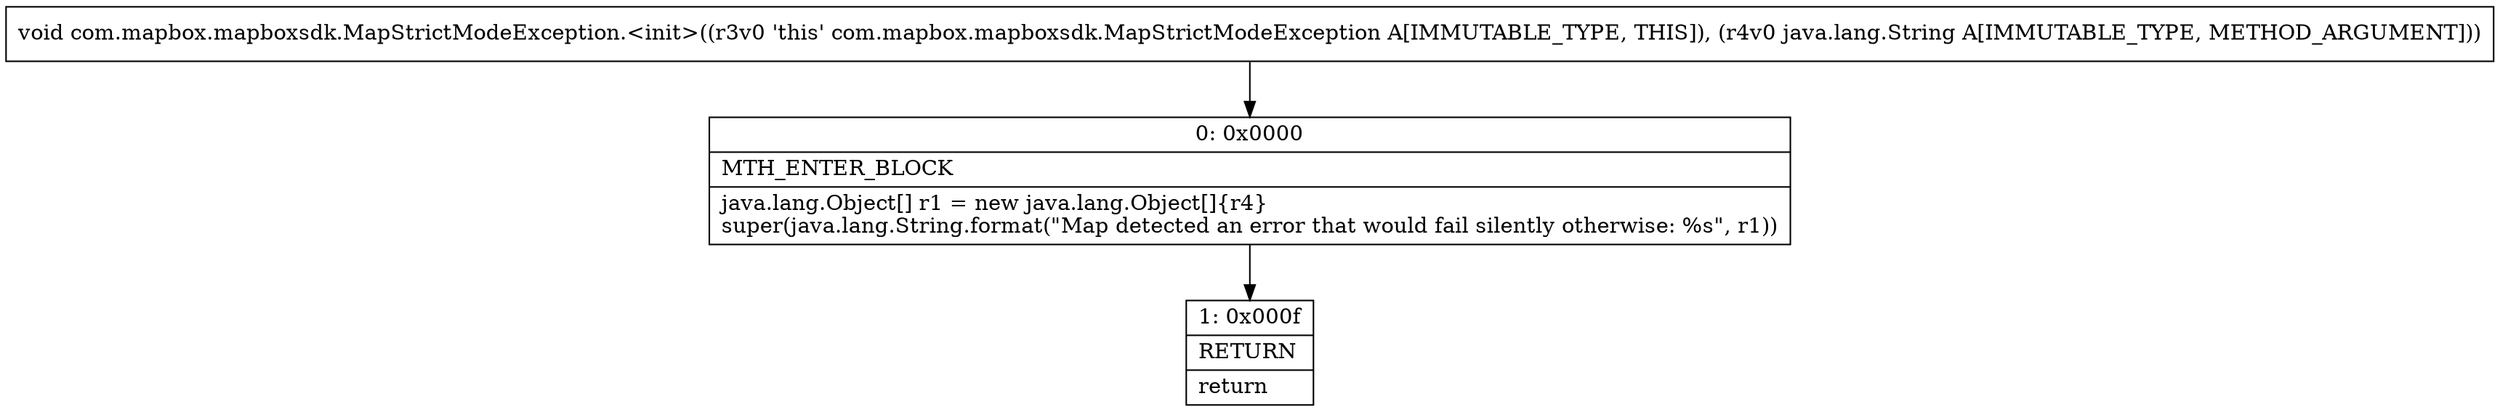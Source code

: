 digraph "CFG forcom.mapbox.mapboxsdk.MapStrictModeException.\<init\>(Ljava\/lang\/String;)V" {
Node_0 [shape=record,label="{0\:\ 0x0000|MTH_ENTER_BLOCK\l|java.lang.Object[] r1 = new java.lang.Object[]\{r4\}\lsuper(java.lang.String.format(\"Map detected an error that would fail silently otherwise: %s\", r1))\l}"];
Node_1 [shape=record,label="{1\:\ 0x000f|RETURN\l|return\l}"];
MethodNode[shape=record,label="{void com.mapbox.mapboxsdk.MapStrictModeException.\<init\>((r3v0 'this' com.mapbox.mapboxsdk.MapStrictModeException A[IMMUTABLE_TYPE, THIS]), (r4v0 java.lang.String A[IMMUTABLE_TYPE, METHOD_ARGUMENT])) }"];
MethodNode -> Node_0;
Node_0 -> Node_1;
}

